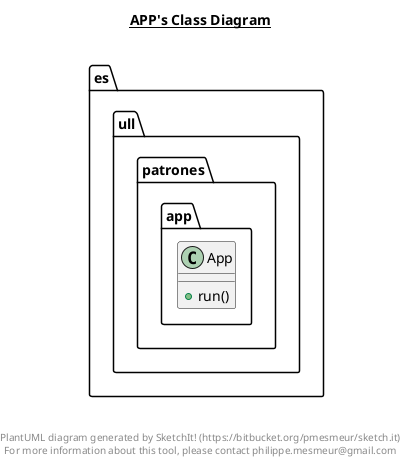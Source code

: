 @startuml

title __APP's Class Diagram__\n

  namespace es.ull.patrones {
    namespace es.ull.patrones.app {
      class es.ull.patrones.app.App {
          + run()
      }
    }
  }
  



right footer


PlantUML diagram generated by SketchIt! (https://bitbucket.org/pmesmeur/sketch.it)
For more information about this tool, please contact philippe.mesmeur@gmail.com
endfooter

@enduml

